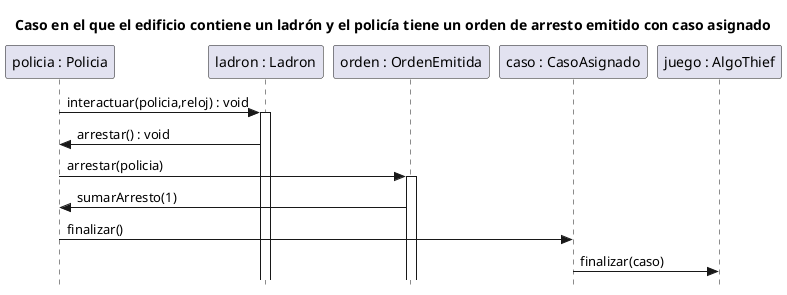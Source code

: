 @startuml
skinparam style strictuml
title:  Caso en el que el edificio contiene un ladrón y el policía tiene un orden de arresto emitido con caso asignado

participant "policia : Policia" as policia
participant "ladron : Ladron" as ladron
participant "orden : OrdenEmitida" as ordenArresto
participant "caso : CasoAsignado" as caso
participant "juego : AlgoThief" as juego

policia -> ladron : interactuar(policia,reloj) : void
activate ladron
ladron -> policia : arrestar() : void
policia -> ordenArresto : arrestar(policia)
activate ordenArresto
ordenArresto -> policia: sumarArresto(1)
policia -> caso:finalizar()
caso -> juego:finalizar(caso)

@enduml